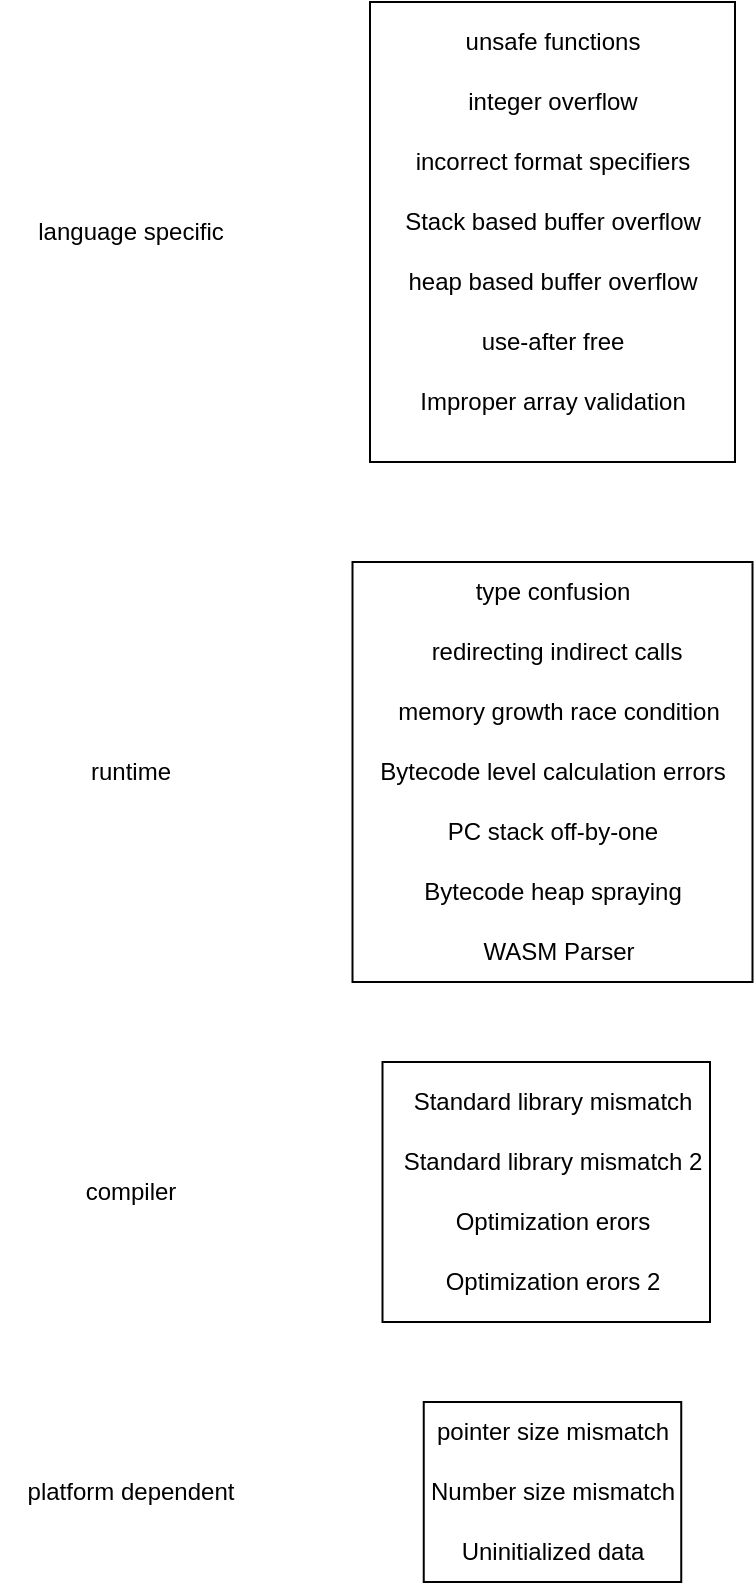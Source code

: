 <mxfile version="26.2.14">
  <diagram name="Page-1" id="ElEJQn2bmnE-FZxb2ZQC">
    <mxGraphModel dx="1426" dy="1032" grid="1" gridSize="10" guides="1" tooltips="1" connect="1" arrows="1" fold="1" page="1" pageScale="1" pageWidth="850" pageHeight="1100" math="0" shadow="0">
      <root>
        <mxCell id="0" />
        <mxCell id="1" parent="0" />
        <mxCell id="iszfN2IdjPFp7sUso98m-1" value="" style="group" parent="1" vertex="1" connectable="0">
          <mxGeometry x="275" y="70" width="182.5" height="230" as="geometry" />
        </mxCell>
        <mxCell id="Kvmyp9nTmgMz7uB1PPaK-2" value="" style="rounded=0;whiteSpace=wrap;html=1;rotation=90;movable=1;resizable=1;rotatable=1;deletable=1;editable=1;locked=0;connectable=1;" parent="iszfN2IdjPFp7sUso98m-1" vertex="1">
          <mxGeometry x="-23.75" y="23.75" width="230" height="182.5" as="geometry" />
        </mxCell>
        <mxCell id="Kvmyp9nTmgMz7uB1PPaK-3" value="&lt;div&gt;unsafe functions &lt;br&gt;&lt;/div&gt;" style="text;html=1;align=center;verticalAlign=middle;resizable=1;points=[];autosize=1;strokeColor=none;fillColor=none;movable=1;rotatable=1;deletable=1;editable=1;locked=0;connectable=1;" parent="iszfN2IdjPFp7sUso98m-1" vertex="1">
          <mxGeometry x="36.25" y="5" width="110" height="30" as="geometry" />
        </mxCell>
        <mxCell id="Kvmyp9nTmgMz7uB1PPaK-4" value="&lt;div&gt;integer overflow&lt;/div&gt;" style="text;html=1;align=center;verticalAlign=middle;resizable=1;points=[];autosize=1;strokeColor=none;fillColor=none;movable=1;rotatable=1;deletable=1;editable=1;locked=0;connectable=1;" parent="iszfN2IdjPFp7sUso98m-1" vertex="1">
          <mxGeometry x="36.25" y="35" width="110" height="30" as="geometry" />
        </mxCell>
        <mxCell id="Kvmyp9nTmgMz7uB1PPaK-5" value="incorrect format specifiers" style="text;html=1;align=center;verticalAlign=middle;resizable=1;points=[];autosize=1;strokeColor=none;fillColor=none;movable=1;rotatable=1;deletable=1;editable=1;locked=0;connectable=1;" parent="iszfN2IdjPFp7sUso98m-1" vertex="1">
          <mxGeometry x="11.25" y="65" width="160" height="30" as="geometry" />
        </mxCell>
        <mxCell id="Kvmyp9nTmgMz7uB1PPaK-6" value="&lt;div&gt;Stack based buffer overflow&lt;/div&gt;" style="text;html=1;align=center;verticalAlign=middle;resizable=1;points=[];autosize=1;strokeColor=none;fillColor=none;movable=1;rotatable=1;deletable=1;editable=1;locked=0;connectable=1;" parent="iszfN2IdjPFp7sUso98m-1" vertex="1">
          <mxGeometry x="6.25" y="95" width="170" height="30" as="geometry" />
        </mxCell>
        <mxCell id="Kvmyp9nTmgMz7uB1PPaK-7" value="&lt;div&gt;heap based buffer overflow&lt;/div&gt;" style="text;html=1;align=center;verticalAlign=middle;resizable=1;points=[];autosize=1;strokeColor=none;fillColor=none;movable=1;rotatable=1;deletable=1;editable=1;locked=0;connectable=1;" parent="iszfN2IdjPFp7sUso98m-1" vertex="1">
          <mxGeometry x="6.25" y="125" width="170" height="30" as="geometry" />
        </mxCell>
        <mxCell id="Kvmyp9nTmgMz7uB1PPaK-8" value="&lt;div&gt;use-after free&lt;/div&gt;" style="text;html=1;align=center;verticalAlign=middle;resizable=1;points=[];autosize=1;strokeColor=none;fillColor=none;movable=1;rotatable=1;deletable=1;editable=1;locked=0;connectable=1;" parent="iszfN2IdjPFp7sUso98m-1" vertex="1">
          <mxGeometry x="46.25" y="155" width="90" height="30" as="geometry" />
        </mxCell>
        <mxCell id="Kvmyp9nTmgMz7uB1PPaK-9" value="Improper array validation" style="text;html=1;align=center;verticalAlign=middle;resizable=1;points=[];autosize=1;strokeColor=none;fillColor=none;movable=1;rotatable=1;deletable=1;editable=1;locked=0;connectable=1;" parent="iszfN2IdjPFp7sUso98m-1" vertex="1">
          <mxGeometry x="11.25" y="185" width="160" height="30" as="geometry" />
        </mxCell>
        <mxCell id="iszfN2IdjPFp7sUso98m-4" value="&lt;div&gt;language specific &lt;br&gt;&lt;/div&gt;" style="text;html=1;align=center;verticalAlign=middle;resizable=0;points=[];autosize=1;strokeColor=none;fillColor=none;" parent="1" vertex="1">
          <mxGeometry x="95" y="170" width="120" height="30" as="geometry" />
        </mxCell>
        <mxCell id="iszfN2IdjPFp7sUso98m-15" value="" style="group" parent="1" vertex="1" connectable="0">
          <mxGeometry x="266.25" y="350" width="200" height="210" as="geometry" />
        </mxCell>
        <mxCell id="iszfN2IdjPFp7sUso98m-14" value="" style="rounded=0;whiteSpace=wrap;html=1;" parent="iszfN2IdjPFp7sUso98m-15" vertex="1">
          <mxGeometry width="200" height="210" as="geometry" />
        </mxCell>
        <mxCell id="iszfN2IdjPFp7sUso98m-5" value="&lt;div&gt;type confusion&lt;/div&gt;" style="text;html=1;align=center;verticalAlign=middle;resizable=0;points=[];autosize=1;strokeColor=none;fillColor=none;" parent="iszfN2IdjPFp7sUso98m-15" vertex="1">
          <mxGeometry x="50" width="100" height="30" as="geometry" />
        </mxCell>
        <mxCell id="iszfN2IdjPFp7sUso98m-6" value="redirecting indirect calls" style="text;html=1;align=center;verticalAlign=middle;resizable=0;points=[];autosize=1;strokeColor=none;fillColor=none;" parent="iszfN2IdjPFp7sUso98m-15" vertex="1">
          <mxGeometry x="26.25" y="30" width="150" height="30" as="geometry" />
        </mxCell>
        <mxCell id="iszfN2IdjPFp7sUso98m-7" value="memory growth race condition" style="text;html=1;align=center;verticalAlign=middle;resizable=0;points=[];autosize=1;strokeColor=none;fillColor=none;" parent="iszfN2IdjPFp7sUso98m-15" vertex="1">
          <mxGeometry x="12.5" y="60" width="180" height="30" as="geometry" />
        </mxCell>
        <mxCell id="iszfN2IdjPFp7sUso98m-8" value="Bytecode level calculation errors" style="text;html=1;align=center;verticalAlign=middle;resizable=0;points=[];autosize=1;strokeColor=none;fillColor=none;" parent="iszfN2IdjPFp7sUso98m-15" vertex="1">
          <mxGeometry y="90" width="200" height="30" as="geometry" />
        </mxCell>
        <mxCell id="iszfN2IdjPFp7sUso98m-9" value="PC stack off-by-one" style="text;html=1;align=center;verticalAlign=middle;resizable=0;points=[];autosize=1;strokeColor=none;fillColor=none;" parent="iszfN2IdjPFp7sUso98m-15" vertex="1">
          <mxGeometry x="35" y="120" width="130" height="30" as="geometry" />
        </mxCell>
        <mxCell id="iszfN2IdjPFp7sUso98m-12" value="Bytecode heap spraying" style="text;html=1;align=center;verticalAlign=middle;resizable=0;points=[];autosize=1;strokeColor=none;fillColor=none;" parent="iszfN2IdjPFp7sUso98m-15" vertex="1">
          <mxGeometry x="25" y="150" width="150" height="30" as="geometry" />
        </mxCell>
        <mxCell id="iszfN2IdjPFp7sUso98m-13" value="WASM Parser" style="text;html=1;align=center;verticalAlign=middle;resizable=0;points=[];autosize=1;strokeColor=none;fillColor=none;" parent="iszfN2IdjPFp7sUso98m-15" vertex="1">
          <mxGeometry x="52.5" y="180" width="100" height="30" as="geometry" />
        </mxCell>
        <mxCell id="iszfN2IdjPFp7sUso98m-16" value="compiler " style="text;html=1;align=center;verticalAlign=middle;resizable=0;points=[];autosize=1;strokeColor=none;fillColor=none;" parent="1" vertex="1">
          <mxGeometry x="120" y="650" width="70" height="30" as="geometry" />
        </mxCell>
        <mxCell id="iszfN2IdjPFp7sUso98m-22" value="" style="group" parent="1" vertex="1" connectable="0">
          <mxGeometry x="281.25" y="600" width="170" height="130" as="geometry" />
        </mxCell>
        <mxCell id="iszfN2IdjPFp7sUso98m-17" value="" style="whiteSpace=wrap;html=1;" parent="iszfN2IdjPFp7sUso98m-22" vertex="1">
          <mxGeometry width="163.75" height="130" as="geometry" />
        </mxCell>
        <mxCell id="iszfN2IdjPFp7sUso98m-18" value="Standard library mismatch" style="text;html=1;align=center;verticalAlign=middle;resizable=0;points=[];autosize=1;strokeColor=none;fillColor=none;" parent="iszfN2IdjPFp7sUso98m-22" vertex="1">
          <mxGeometry x="5" y="5" width="160" height="30" as="geometry" />
        </mxCell>
        <mxCell id="iszfN2IdjPFp7sUso98m-19" value="Standard library mismatch 2" style="text;html=1;align=center;verticalAlign=middle;resizable=0;points=[];autosize=1;strokeColor=none;fillColor=none;" parent="iszfN2IdjPFp7sUso98m-22" vertex="1">
          <mxGeometry y="35" width="170" height="30" as="geometry" />
        </mxCell>
        <mxCell id="iszfN2IdjPFp7sUso98m-20" value="Optimization erors" style="text;html=1;align=center;verticalAlign=middle;resizable=0;points=[];autosize=1;strokeColor=none;fillColor=none;" parent="iszfN2IdjPFp7sUso98m-22" vertex="1">
          <mxGeometry x="25" y="65" width="120" height="30" as="geometry" />
        </mxCell>
        <mxCell id="iszfN2IdjPFp7sUso98m-21" value="Optimization erors 2" style="text;html=1;align=center;verticalAlign=middle;resizable=0;points=[];autosize=1;strokeColor=none;fillColor=none;" parent="iszfN2IdjPFp7sUso98m-22" vertex="1">
          <mxGeometry x="20" y="95" width="130" height="30" as="geometry" />
        </mxCell>
        <mxCell id="iszfN2IdjPFp7sUso98m-23" value="runtime" style="text;html=1;align=center;verticalAlign=middle;resizable=0;points=[];autosize=1;strokeColor=none;fillColor=none;" parent="1" vertex="1">
          <mxGeometry x="125" y="440" width="60" height="30" as="geometry" />
        </mxCell>
        <mxCell id="iszfN2IdjPFp7sUso98m-28" value="" style="group" parent="1" vertex="1" connectable="0">
          <mxGeometry x="291.25" y="770" width="150" height="90" as="geometry" />
        </mxCell>
        <mxCell id="iszfN2IdjPFp7sUso98m-27" value="" style="rounded=0;whiteSpace=wrap;html=1;" parent="iszfN2IdjPFp7sUso98m-28" vertex="1">
          <mxGeometry x="10.62" width="128.75" height="90" as="geometry" />
        </mxCell>
        <mxCell id="iszfN2IdjPFp7sUso98m-24" value="&lt;div&gt;pointer size mismatch&lt;/div&gt;" style="text;html=1;align=center;verticalAlign=middle;resizable=0;points=[];autosize=1;strokeColor=none;fillColor=none;" parent="iszfN2IdjPFp7sUso98m-28" vertex="1">
          <mxGeometry x="5" width="140" height="30" as="geometry" />
        </mxCell>
        <mxCell id="iszfN2IdjPFp7sUso98m-25" value="Number size mismatch" style="text;html=1;align=center;verticalAlign=middle;resizable=0;points=[];autosize=1;strokeColor=none;fillColor=none;" parent="iszfN2IdjPFp7sUso98m-28" vertex="1">
          <mxGeometry y="30" width="150" height="30" as="geometry" />
        </mxCell>
        <mxCell id="iszfN2IdjPFp7sUso98m-26" value="&lt;div&gt;Uninitialized data&lt;/div&gt;" style="text;html=1;align=center;verticalAlign=middle;resizable=0;points=[];autosize=1;strokeColor=none;fillColor=none;" parent="iszfN2IdjPFp7sUso98m-28" vertex="1">
          <mxGeometry x="19.99" y="60" width="110" height="30" as="geometry" />
        </mxCell>
        <mxCell id="iszfN2IdjPFp7sUso98m-29" value="&lt;div&gt;platform dependent&lt;/div&gt;" style="text;html=1;align=center;verticalAlign=middle;resizable=0;points=[];autosize=1;strokeColor=none;fillColor=none;" parent="1" vertex="1">
          <mxGeometry x="90" y="800" width="130" height="30" as="geometry" />
        </mxCell>
      </root>
    </mxGraphModel>
  </diagram>
</mxfile>
